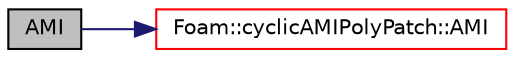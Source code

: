 digraph "AMI"
{
  bgcolor="transparent";
  edge [fontname="Helvetica",fontsize="10",labelfontname="Helvetica",labelfontsize="10"];
  node [fontname="Helvetica",fontsize="10",shape=record];
  rankdir="LR";
  Node1 [label="AMI",height=0.2,width=0.4,color="black", fillcolor="grey75", style="filled", fontcolor="black"];
  Node1 -> Node2 [color="midnightblue",fontsize="10",style="solid",fontname="Helvetica"];
  Node2 [label="Foam::cyclicAMIPolyPatch::AMI",height=0.2,width=0.4,color="red",URL="$a00474.html#a2a952eb4f52e6e257a4b859251ba1c3d",tooltip="Return a reference to the AMI interpolator. "];
}
